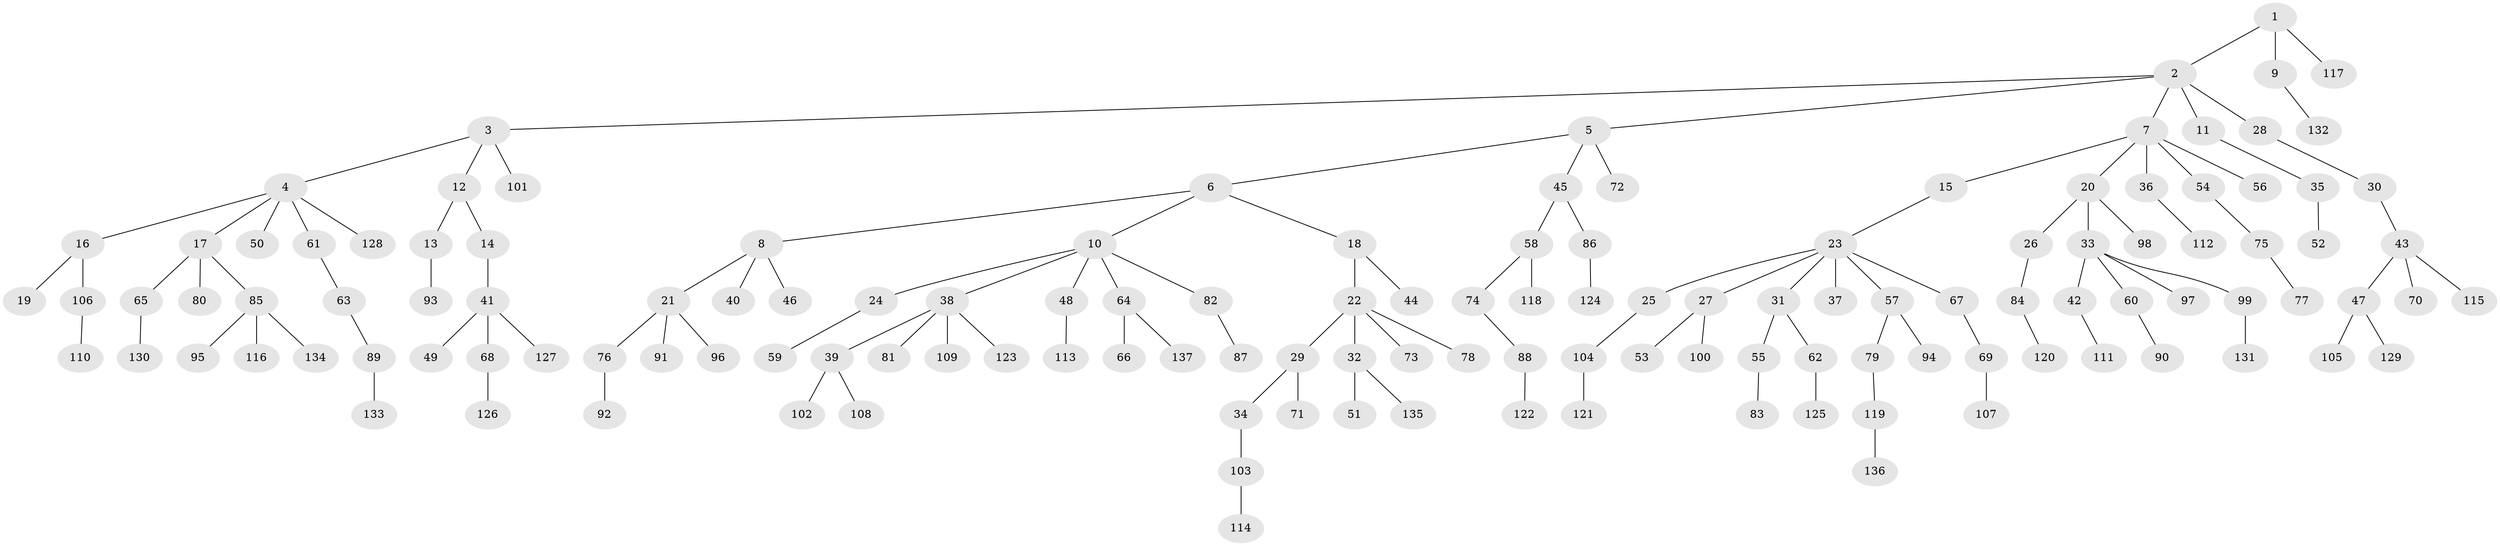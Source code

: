 // Generated by graph-tools (version 1.1) at 2025/26/03/09/25 03:26:26]
// undirected, 137 vertices, 136 edges
graph export_dot {
graph [start="1"]
  node [color=gray90,style=filled];
  1;
  2;
  3;
  4;
  5;
  6;
  7;
  8;
  9;
  10;
  11;
  12;
  13;
  14;
  15;
  16;
  17;
  18;
  19;
  20;
  21;
  22;
  23;
  24;
  25;
  26;
  27;
  28;
  29;
  30;
  31;
  32;
  33;
  34;
  35;
  36;
  37;
  38;
  39;
  40;
  41;
  42;
  43;
  44;
  45;
  46;
  47;
  48;
  49;
  50;
  51;
  52;
  53;
  54;
  55;
  56;
  57;
  58;
  59;
  60;
  61;
  62;
  63;
  64;
  65;
  66;
  67;
  68;
  69;
  70;
  71;
  72;
  73;
  74;
  75;
  76;
  77;
  78;
  79;
  80;
  81;
  82;
  83;
  84;
  85;
  86;
  87;
  88;
  89;
  90;
  91;
  92;
  93;
  94;
  95;
  96;
  97;
  98;
  99;
  100;
  101;
  102;
  103;
  104;
  105;
  106;
  107;
  108;
  109;
  110;
  111;
  112;
  113;
  114;
  115;
  116;
  117;
  118;
  119;
  120;
  121;
  122;
  123;
  124;
  125;
  126;
  127;
  128;
  129;
  130;
  131;
  132;
  133;
  134;
  135;
  136;
  137;
  1 -- 2;
  1 -- 9;
  1 -- 117;
  2 -- 3;
  2 -- 5;
  2 -- 7;
  2 -- 11;
  2 -- 28;
  3 -- 4;
  3 -- 12;
  3 -- 101;
  4 -- 16;
  4 -- 17;
  4 -- 50;
  4 -- 61;
  4 -- 128;
  5 -- 6;
  5 -- 45;
  5 -- 72;
  6 -- 8;
  6 -- 10;
  6 -- 18;
  7 -- 15;
  7 -- 20;
  7 -- 36;
  7 -- 54;
  7 -- 56;
  8 -- 21;
  8 -- 40;
  8 -- 46;
  9 -- 132;
  10 -- 24;
  10 -- 38;
  10 -- 48;
  10 -- 64;
  10 -- 82;
  11 -- 35;
  12 -- 13;
  12 -- 14;
  13 -- 93;
  14 -- 41;
  15 -- 23;
  16 -- 19;
  16 -- 106;
  17 -- 65;
  17 -- 80;
  17 -- 85;
  18 -- 22;
  18 -- 44;
  20 -- 26;
  20 -- 33;
  20 -- 98;
  21 -- 76;
  21 -- 91;
  21 -- 96;
  22 -- 29;
  22 -- 32;
  22 -- 73;
  22 -- 78;
  23 -- 25;
  23 -- 27;
  23 -- 31;
  23 -- 37;
  23 -- 57;
  23 -- 67;
  24 -- 59;
  25 -- 104;
  26 -- 84;
  27 -- 53;
  27 -- 100;
  28 -- 30;
  29 -- 34;
  29 -- 71;
  30 -- 43;
  31 -- 55;
  31 -- 62;
  32 -- 51;
  32 -- 135;
  33 -- 42;
  33 -- 60;
  33 -- 97;
  33 -- 99;
  34 -- 103;
  35 -- 52;
  36 -- 112;
  38 -- 39;
  38 -- 81;
  38 -- 109;
  38 -- 123;
  39 -- 102;
  39 -- 108;
  41 -- 49;
  41 -- 68;
  41 -- 127;
  42 -- 111;
  43 -- 47;
  43 -- 70;
  43 -- 115;
  45 -- 58;
  45 -- 86;
  47 -- 105;
  47 -- 129;
  48 -- 113;
  54 -- 75;
  55 -- 83;
  57 -- 79;
  57 -- 94;
  58 -- 74;
  58 -- 118;
  60 -- 90;
  61 -- 63;
  62 -- 125;
  63 -- 89;
  64 -- 66;
  64 -- 137;
  65 -- 130;
  67 -- 69;
  68 -- 126;
  69 -- 107;
  74 -- 88;
  75 -- 77;
  76 -- 92;
  79 -- 119;
  82 -- 87;
  84 -- 120;
  85 -- 95;
  85 -- 116;
  85 -- 134;
  86 -- 124;
  88 -- 122;
  89 -- 133;
  99 -- 131;
  103 -- 114;
  104 -- 121;
  106 -- 110;
  119 -- 136;
}
